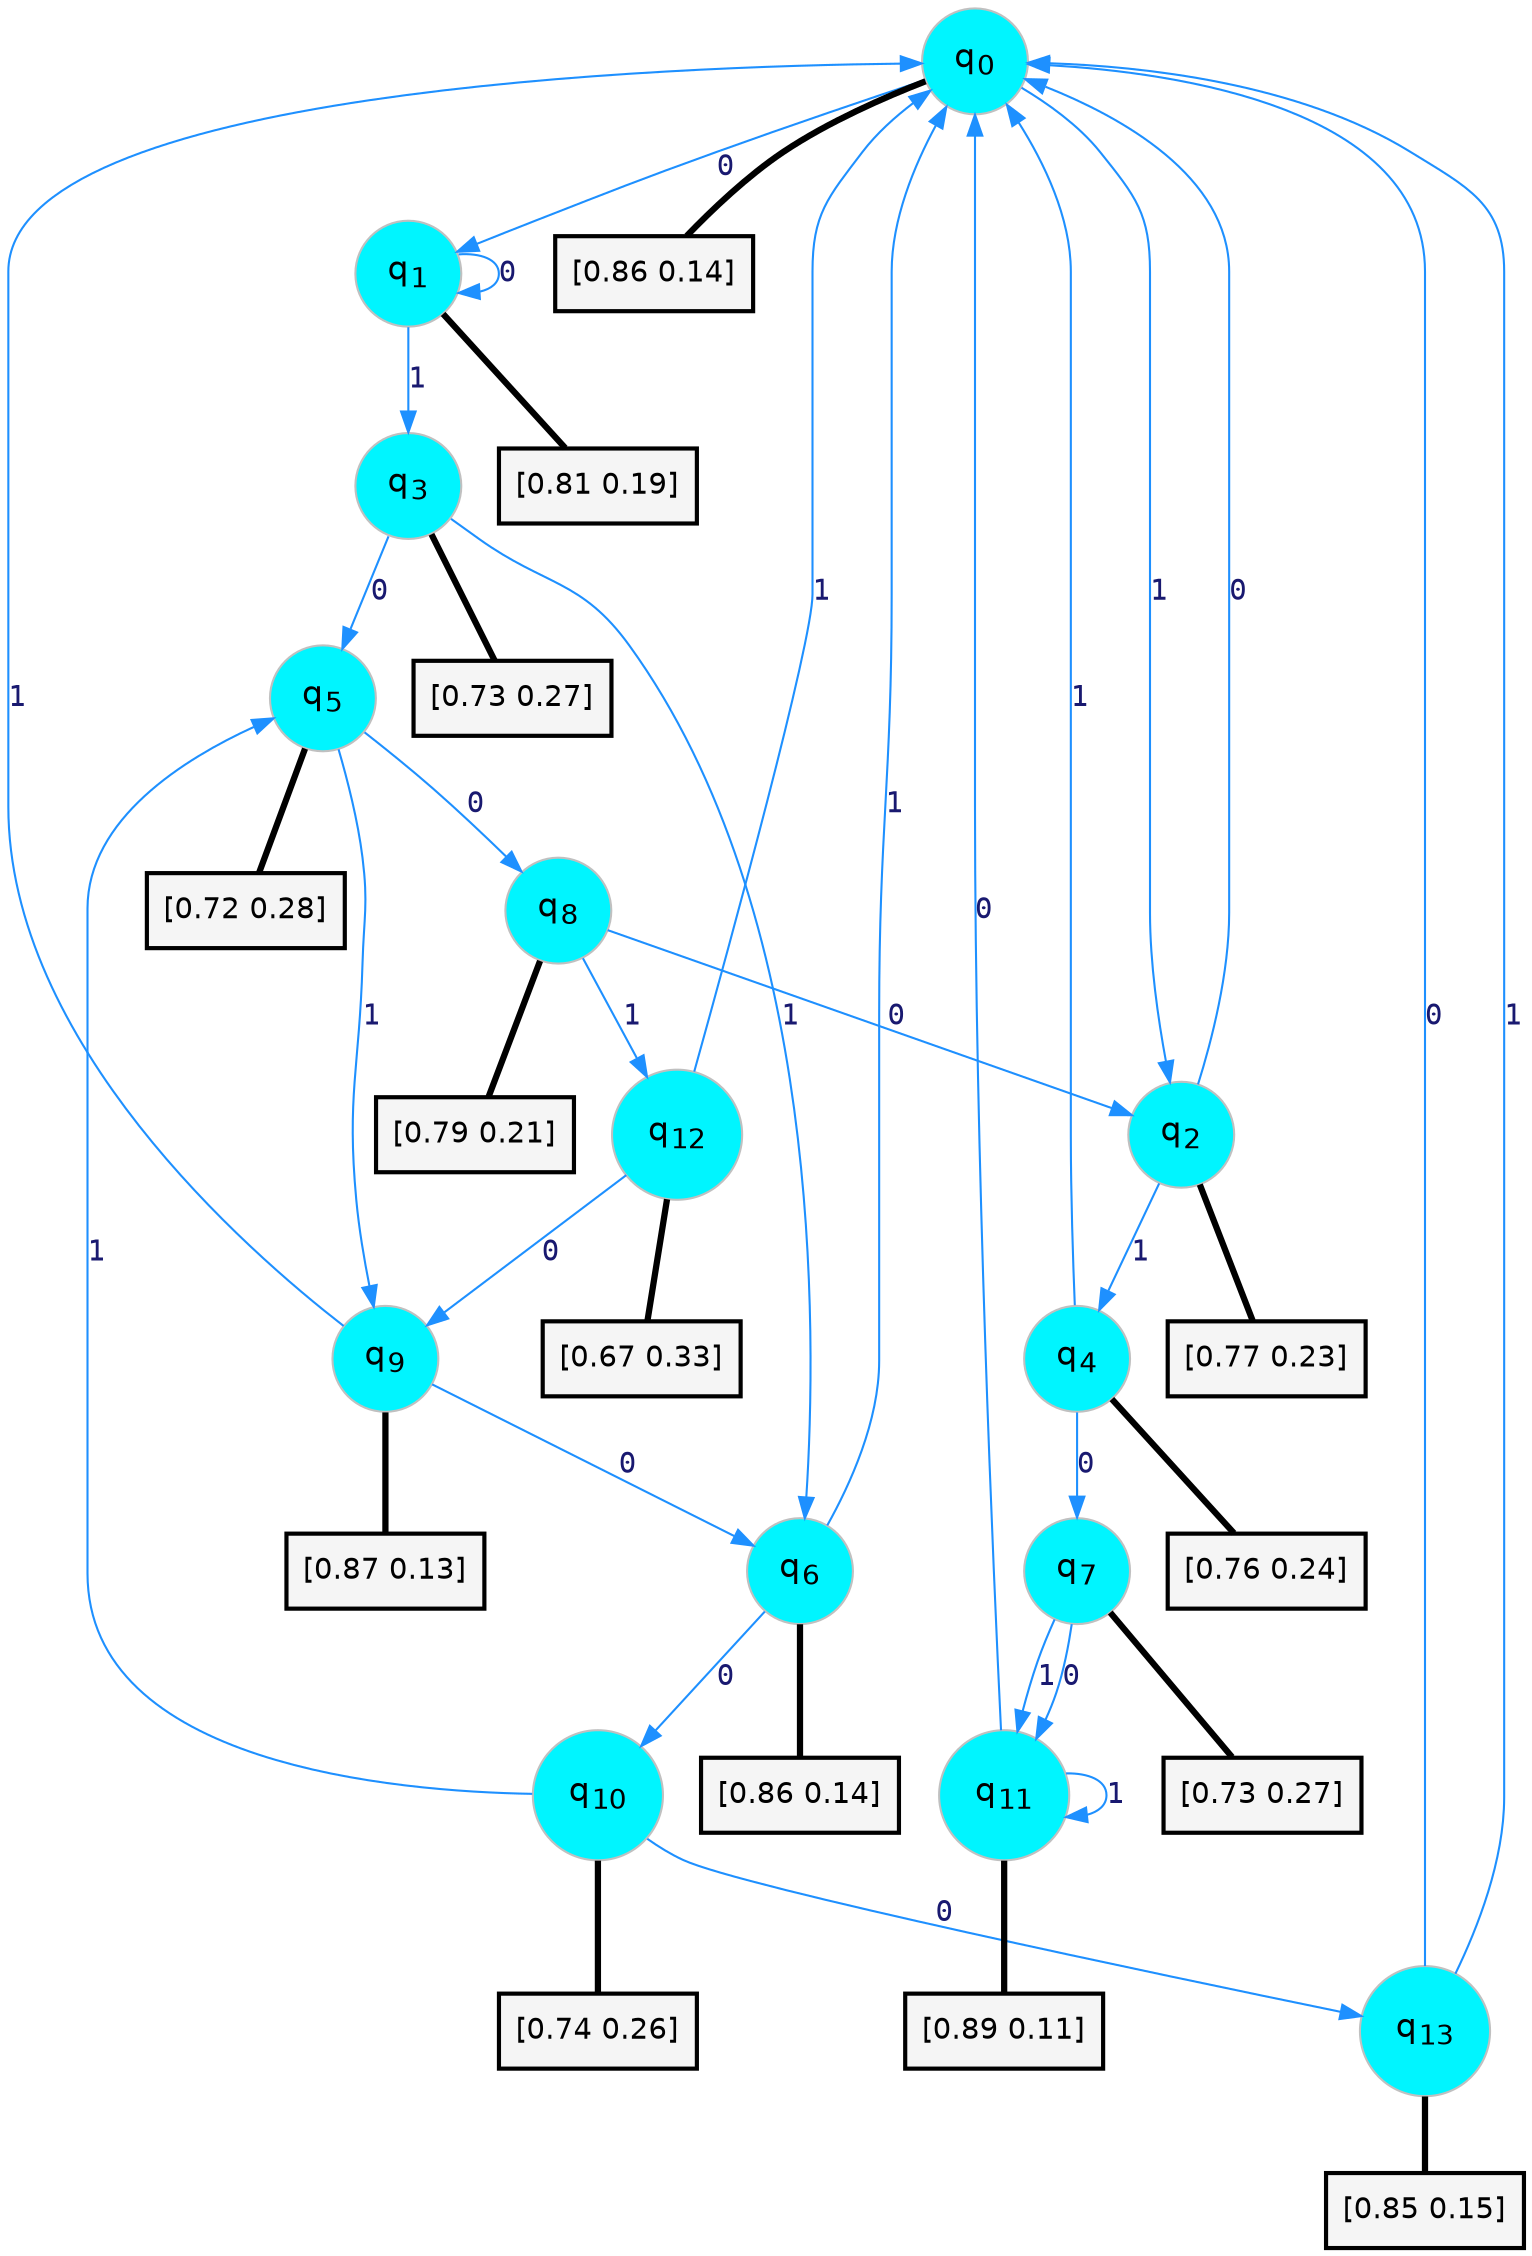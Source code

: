digraph G {
graph [
bgcolor=transparent, dpi=300, rankdir=TD, size="40,25"];
node [
color=gray, fillcolor=turquoise1, fontcolor=black, fontname=Helvetica, fontsize=16, fontweight=bold, shape=circle, style=filled];
edge [
arrowsize=1, color=dodgerblue1, fontcolor=midnightblue, fontname=courier, fontweight=bold, penwidth=1, style=solid, weight=20];
0[label=<q<SUB>0</SUB>>];
1[label=<q<SUB>1</SUB>>];
2[label=<q<SUB>2</SUB>>];
3[label=<q<SUB>3</SUB>>];
4[label=<q<SUB>4</SUB>>];
5[label=<q<SUB>5</SUB>>];
6[label=<q<SUB>6</SUB>>];
7[label=<q<SUB>7</SUB>>];
8[label=<q<SUB>8</SUB>>];
9[label=<q<SUB>9</SUB>>];
10[label=<q<SUB>10</SUB>>];
11[label=<q<SUB>11</SUB>>];
12[label=<q<SUB>12</SUB>>];
13[label=<q<SUB>13</SUB>>];
14[label="[0.86 0.14]", shape=box,fontcolor=black, fontname=Helvetica, fontsize=14, penwidth=2, fillcolor=whitesmoke,color=black];
15[label="[0.81 0.19]", shape=box,fontcolor=black, fontname=Helvetica, fontsize=14, penwidth=2, fillcolor=whitesmoke,color=black];
16[label="[0.77 0.23]", shape=box,fontcolor=black, fontname=Helvetica, fontsize=14, penwidth=2, fillcolor=whitesmoke,color=black];
17[label="[0.73 0.27]", shape=box,fontcolor=black, fontname=Helvetica, fontsize=14, penwidth=2, fillcolor=whitesmoke,color=black];
18[label="[0.76 0.24]", shape=box,fontcolor=black, fontname=Helvetica, fontsize=14, penwidth=2, fillcolor=whitesmoke,color=black];
19[label="[0.72 0.28]", shape=box,fontcolor=black, fontname=Helvetica, fontsize=14, penwidth=2, fillcolor=whitesmoke,color=black];
20[label="[0.86 0.14]", shape=box,fontcolor=black, fontname=Helvetica, fontsize=14, penwidth=2, fillcolor=whitesmoke,color=black];
21[label="[0.73 0.27]", shape=box,fontcolor=black, fontname=Helvetica, fontsize=14, penwidth=2, fillcolor=whitesmoke,color=black];
22[label="[0.79 0.21]", shape=box,fontcolor=black, fontname=Helvetica, fontsize=14, penwidth=2, fillcolor=whitesmoke,color=black];
23[label="[0.87 0.13]", shape=box,fontcolor=black, fontname=Helvetica, fontsize=14, penwidth=2, fillcolor=whitesmoke,color=black];
24[label="[0.74 0.26]", shape=box,fontcolor=black, fontname=Helvetica, fontsize=14, penwidth=2, fillcolor=whitesmoke,color=black];
25[label="[0.89 0.11]", shape=box,fontcolor=black, fontname=Helvetica, fontsize=14, penwidth=2, fillcolor=whitesmoke,color=black];
26[label="[0.67 0.33]", shape=box,fontcolor=black, fontname=Helvetica, fontsize=14, penwidth=2, fillcolor=whitesmoke,color=black];
27[label="[0.85 0.15]", shape=box,fontcolor=black, fontname=Helvetica, fontsize=14, penwidth=2, fillcolor=whitesmoke,color=black];
0->1 [label=0];
0->2 [label=1];
0->14 [arrowhead=none, penwidth=3,color=black];
1->1 [label=0];
1->3 [label=1];
1->15 [arrowhead=none, penwidth=3,color=black];
2->0 [label=0];
2->4 [label=1];
2->16 [arrowhead=none, penwidth=3,color=black];
3->5 [label=0];
3->6 [label=1];
3->17 [arrowhead=none, penwidth=3,color=black];
4->7 [label=0];
4->0 [label=1];
4->18 [arrowhead=none, penwidth=3,color=black];
5->8 [label=0];
5->9 [label=1];
5->19 [arrowhead=none, penwidth=3,color=black];
6->10 [label=0];
6->0 [label=1];
6->20 [arrowhead=none, penwidth=3,color=black];
7->11 [label=0];
7->11 [label=1];
7->21 [arrowhead=none, penwidth=3,color=black];
8->2 [label=0];
8->12 [label=1];
8->22 [arrowhead=none, penwidth=3,color=black];
9->6 [label=0];
9->0 [label=1];
9->23 [arrowhead=none, penwidth=3,color=black];
10->13 [label=0];
10->5 [label=1];
10->24 [arrowhead=none, penwidth=3,color=black];
11->0 [label=0];
11->11 [label=1];
11->25 [arrowhead=none, penwidth=3,color=black];
12->9 [label=0];
12->0 [label=1];
12->26 [arrowhead=none, penwidth=3,color=black];
13->0 [label=0];
13->0 [label=1];
13->27 [arrowhead=none, penwidth=3,color=black];
}
